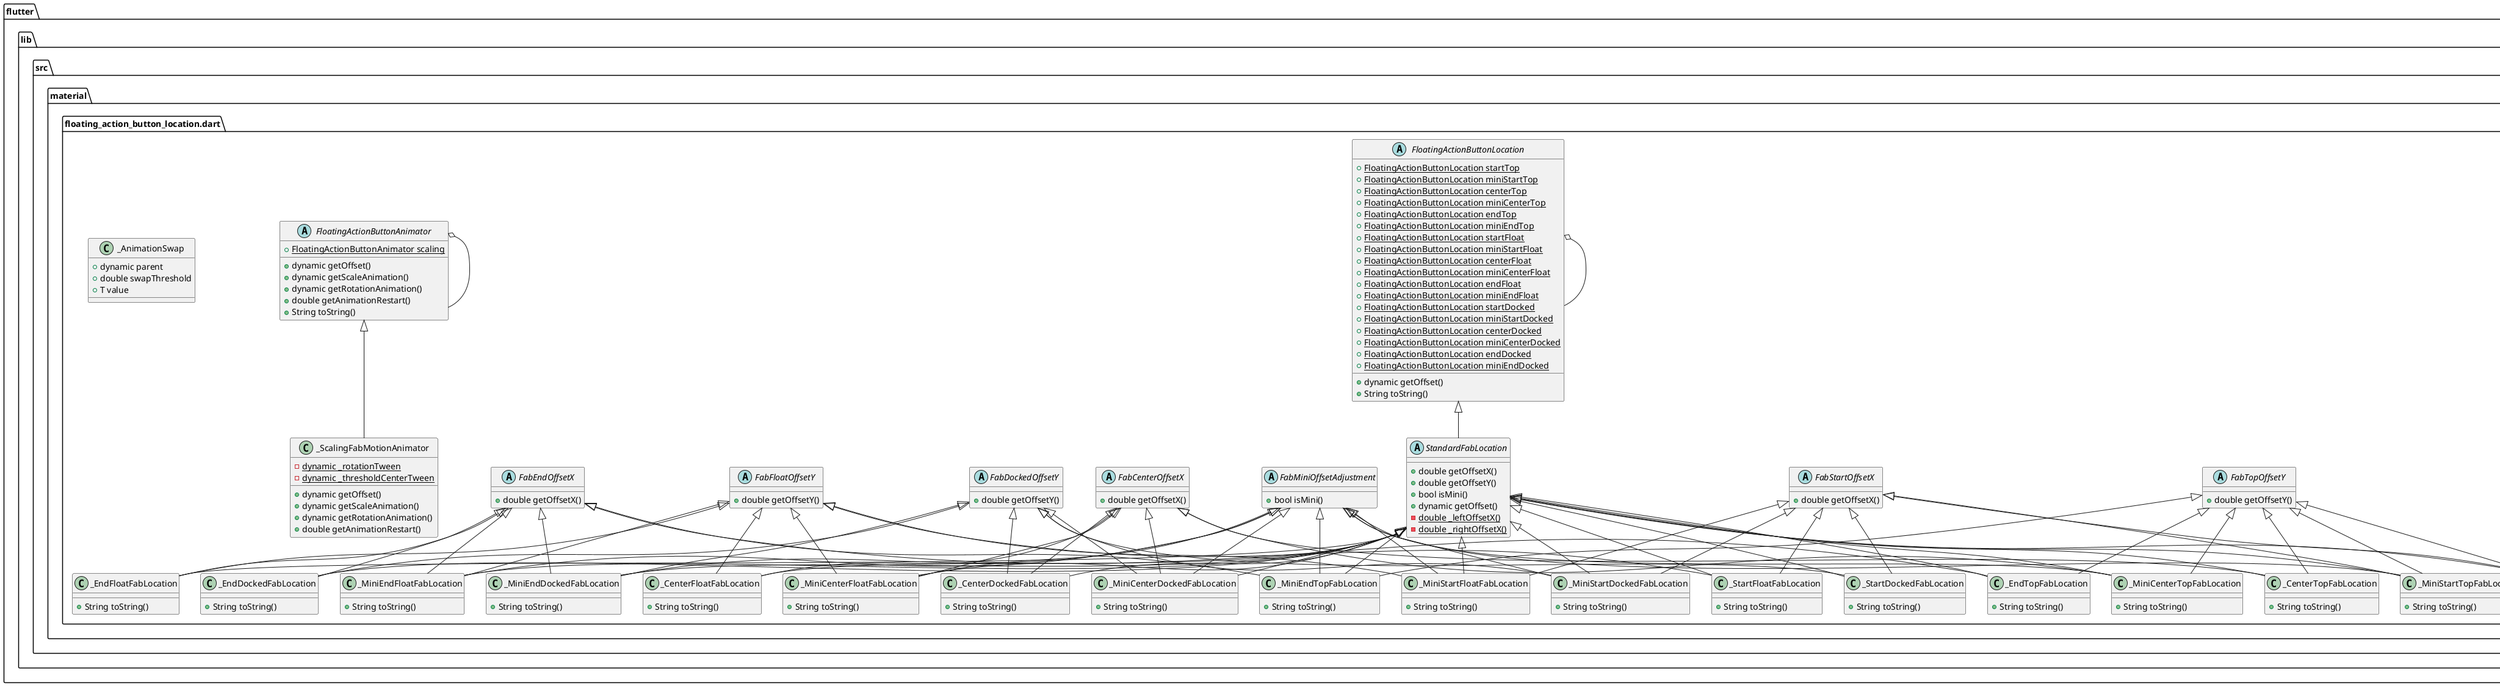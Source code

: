 @startuml
set namespaceSeparator ::

abstract class "flutter::lib::src::material::floating_action_button_location.dart::FloatingActionButtonLocation" {
  {static} +FloatingActionButtonLocation startTop
  {static} +FloatingActionButtonLocation miniStartTop
  {static} +FloatingActionButtonLocation centerTop
  {static} +FloatingActionButtonLocation miniCenterTop
  {static} +FloatingActionButtonLocation endTop
  {static} +FloatingActionButtonLocation miniEndTop
  {static} +FloatingActionButtonLocation startFloat
  {static} +FloatingActionButtonLocation miniStartFloat
  {static} +FloatingActionButtonLocation centerFloat
  {static} +FloatingActionButtonLocation miniCenterFloat
  {static} +FloatingActionButtonLocation endFloat
  {static} +FloatingActionButtonLocation miniEndFloat
  {static} +FloatingActionButtonLocation startDocked
  {static} +FloatingActionButtonLocation miniStartDocked
  {static} +FloatingActionButtonLocation centerDocked
  {static} +FloatingActionButtonLocation miniCenterDocked
  {static} +FloatingActionButtonLocation endDocked
  {static} +FloatingActionButtonLocation miniEndDocked
  +dynamic getOffset()
  +String toString()
}

"flutter::lib::src::material::floating_action_button_location.dart::FloatingActionButtonLocation" o-- "flutter::lib::src::material::floating_action_button_location.dart::FloatingActionButtonLocation"

abstract class "flutter::lib::src::material::floating_action_button_location.dart::StandardFabLocation" {
  +double getOffsetX()
  +double getOffsetY()
  +bool isMini()
  +dynamic getOffset()
  {static} -double _leftOffsetX()
  {static} -double _rightOffsetX()
}

"flutter::lib::src::material::floating_action_button_location.dart::FloatingActionButtonLocation" <|-- "flutter::lib::src::material::floating_action_button_location.dart::StandardFabLocation"

class "flutter::lib::src::material::floating_action_button_location.dart::_StartTopFabLocation" {
  +String toString()
}

"flutter::lib::src::material::floating_action_button_location.dart::StandardFabLocation" <|-- "flutter::lib::src::material::floating_action_button_location.dart::_StartTopFabLocation"
"flutter::lib::src::material::floating_action_button_location.dart::FabStartOffsetX" <|-- "flutter::lib::src::material::floating_action_button_location.dart::_StartTopFabLocation"
"flutter::lib::src::material::floating_action_button_location.dart::FabTopOffsetY" <|-- "flutter::lib::src::material::floating_action_button_location.dart::_StartTopFabLocation"

class "flutter::lib::src::material::floating_action_button_location.dart::_MiniStartTopFabLocation" {
  +String toString()
}

"flutter::lib::src::material::floating_action_button_location.dart::StandardFabLocation" <|-- "flutter::lib::src::material::floating_action_button_location.dart::_MiniStartTopFabLocation"
"flutter::lib::src::material::floating_action_button_location.dart::FabMiniOffsetAdjustment" <|-- "flutter::lib::src::material::floating_action_button_location.dart::_MiniStartTopFabLocation"
"flutter::lib::src::material::floating_action_button_location.dart::FabStartOffsetX" <|-- "flutter::lib::src::material::floating_action_button_location.dart::_MiniStartTopFabLocation"
"flutter::lib::src::material::floating_action_button_location.dart::FabTopOffsetY" <|-- "flutter::lib::src::material::floating_action_button_location.dart::_MiniStartTopFabLocation"

class "flutter::lib::src::material::floating_action_button_location.dart::_CenterTopFabLocation" {
  +String toString()
}

"flutter::lib::src::material::floating_action_button_location.dart::StandardFabLocation" <|-- "flutter::lib::src::material::floating_action_button_location.dart::_CenterTopFabLocation"
"flutter::lib::src::material::floating_action_button_location.dart::FabCenterOffsetX" <|-- "flutter::lib::src::material::floating_action_button_location.dart::_CenterTopFabLocation"
"flutter::lib::src::material::floating_action_button_location.dart::FabTopOffsetY" <|-- "flutter::lib::src::material::floating_action_button_location.dart::_CenterTopFabLocation"

class "flutter::lib::src::material::floating_action_button_location.dart::_MiniCenterTopFabLocation" {
  +String toString()
}

"flutter::lib::src::material::floating_action_button_location.dart::StandardFabLocation" <|-- "flutter::lib::src::material::floating_action_button_location.dart::_MiniCenterTopFabLocation"
"flutter::lib::src::material::floating_action_button_location.dart::FabMiniOffsetAdjustment" <|-- "flutter::lib::src::material::floating_action_button_location.dart::_MiniCenterTopFabLocation"
"flutter::lib::src::material::floating_action_button_location.dart::FabCenterOffsetX" <|-- "flutter::lib::src::material::floating_action_button_location.dart::_MiniCenterTopFabLocation"
"flutter::lib::src::material::floating_action_button_location.dart::FabTopOffsetY" <|-- "flutter::lib::src::material::floating_action_button_location.dart::_MiniCenterTopFabLocation"

class "flutter::lib::src::material::floating_action_button_location.dart::_EndTopFabLocation" {
  +String toString()
}

"flutter::lib::src::material::floating_action_button_location.dart::StandardFabLocation" <|-- "flutter::lib::src::material::floating_action_button_location.dart::_EndTopFabLocation"
"flutter::lib::src::material::floating_action_button_location.dart::FabEndOffsetX" <|-- "flutter::lib::src::material::floating_action_button_location.dart::_EndTopFabLocation"
"flutter::lib::src::material::floating_action_button_location.dart::FabTopOffsetY" <|-- "flutter::lib::src::material::floating_action_button_location.dart::_EndTopFabLocation"

class "flutter::lib::src::material::floating_action_button_location.dart::_MiniEndTopFabLocation" {
  +String toString()
}

"flutter::lib::src::material::floating_action_button_location.dart::StandardFabLocation" <|-- "flutter::lib::src::material::floating_action_button_location.dart::_MiniEndTopFabLocation"
"flutter::lib::src::material::floating_action_button_location.dart::FabMiniOffsetAdjustment" <|-- "flutter::lib::src::material::floating_action_button_location.dart::_MiniEndTopFabLocation"
"flutter::lib::src::material::floating_action_button_location.dart::FabEndOffsetX" <|-- "flutter::lib::src::material::floating_action_button_location.dart::_MiniEndTopFabLocation"
"flutter::lib::src::material::floating_action_button_location.dart::FabTopOffsetY" <|-- "flutter::lib::src::material::floating_action_button_location.dart::_MiniEndTopFabLocation"

class "flutter::lib::src::material::floating_action_button_location.dart::_StartFloatFabLocation" {
  +String toString()
}

"flutter::lib::src::material::floating_action_button_location.dart::StandardFabLocation" <|-- "flutter::lib::src::material::floating_action_button_location.dart::_StartFloatFabLocation"
"flutter::lib::src::material::floating_action_button_location.dart::FabStartOffsetX" <|-- "flutter::lib::src::material::floating_action_button_location.dart::_StartFloatFabLocation"
"flutter::lib::src::material::floating_action_button_location.dart::FabFloatOffsetY" <|-- "flutter::lib::src::material::floating_action_button_location.dart::_StartFloatFabLocation"

class "flutter::lib::src::material::floating_action_button_location.dart::_MiniStartFloatFabLocation" {
  +String toString()
}

"flutter::lib::src::material::floating_action_button_location.dart::StandardFabLocation" <|-- "flutter::lib::src::material::floating_action_button_location.dart::_MiniStartFloatFabLocation"
"flutter::lib::src::material::floating_action_button_location.dart::FabMiniOffsetAdjustment" <|-- "flutter::lib::src::material::floating_action_button_location.dart::_MiniStartFloatFabLocation"
"flutter::lib::src::material::floating_action_button_location.dart::FabStartOffsetX" <|-- "flutter::lib::src::material::floating_action_button_location.dart::_MiniStartFloatFabLocation"
"flutter::lib::src::material::floating_action_button_location.dart::FabFloatOffsetY" <|-- "flutter::lib::src::material::floating_action_button_location.dart::_MiniStartFloatFabLocation"

class "flutter::lib::src::material::floating_action_button_location.dart::_CenterFloatFabLocation" {
  +String toString()
}

"flutter::lib::src::material::floating_action_button_location.dart::StandardFabLocation" <|-- "flutter::lib::src::material::floating_action_button_location.dart::_CenterFloatFabLocation"
"flutter::lib::src::material::floating_action_button_location.dart::FabCenterOffsetX" <|-- "flutter::lib::src::material::floating_action_button_location.dart::_CenterFloatFabLocation"
"flutter::lib::src::material::floating_action_button_location.dart::FabFloatOffsetY" <|-- "flutter::lib::src::material::floating_action_button_location.dart::_CenterFloatFabLocation"

class "flutter::lib::src::material::floating_action_button_location.dart::_MiniCenterFloatFabLocation" {
  +String toString()
}

"flutter::lib::src::material::floating_action_button_location.dart::StandardFabLocation" <|-- "flutter::lib::src::material::floating_action_button_location.dart::_MiniCenterFloatFabLocation"
"flutter::lib::src::material::floating_action_button_location.dart::FabMiniOffsetAdjustment" <|-- "flutter::lib::src::material::floating_action_button_location.dart::_MiniCenterFloatFabLocation"
"flutter::lib::src::material::floating_action_button_location.dart::FabCenterOffsetX" <|-- "flutter::lib::src::material::floating_action_button_location.dart::_MiniCenterFloatFabLocation"
"flutter::lib::src::material::floating_action_button_location.dart::FabFloatOffsetY" <|-- "flutter::lib::src::material::floating_action_button_location.dart::_MiniCenterFloatFabLocation"

class "flutter::lib::src::material::floating_action_button_location.dart::_EndFloatFabLocation" {
  +String toString()
}

"flutter::lib::src::material::floating_action_button_location.dart::StandardFabLocation" <|-- "flutter::lib::src::material::floating_action_button_location.dart::_EndFloatFabLocation"
"flutter::lib::src::material::floating_action_button_location.dart::FabEndOffsetX" <|-- "flutter::lib::src::material::floating_action_button_location.dart::_EndFloatFabLocation"
"flutter::lib::src::material::floating_action_button_location.dart::FabFloatOffsetY" <|-- "flutter::lib::src::material::floating_action_button_location.dart::_EndFloatFabLocation"

class "flutter::lib::src::material::floating_action_button_location.dart::_MiniEndFloatFabLocation" {
  +String toString()
}

"flutter::lib::src::material::floating_action_button_location.dart::StandardFabLocation" <|-- "flutter::lib::src::material::floating_action_button_location.dart::_MiniEndFloatFabLocation"
"flutter::lib::src::material::floating_action_button_location.dart::FabMiniOffsetAdjustment" <|-- "flutter::lib::src::material::floating_action_button_location.dart::_MiniEndFloatFabLocation"
"flutter::lib::src::material::floating_action_button_location.dart::FabEndOffsetX" <|-- "flutter::lib::src::material::floating_action_button_location.dart::_MiniEndFloatFabLocation"
"flutter::lib::src::material::floating_action_button_location.dart::FabFloatOffsetY" <|-- "flutter::lib::src::material::floating_action_button_location.dart::_MiniEndFloatFabLocation"

class "flutter::lib::src::material::floating_action_button_location.dart::_StartDockedFabLocation" {
  +String toString()
}

"flutter::lib::src::material::floating_action_button_location.dart::StandardFabLocation" <|-- "flutter::lib::src::material::floating_action_button_location.dart::_StartDockedFabLocation"
"flutter::lib::src::material::floating_action_button_location.dart::FabStartOffsetX" <|-- "flutter::lib::src::material::floating_action_button_location.dart::_StartDockedFabLocation"
"flutter::lib::src::material::floating_action_button_location.dart::FabDockedOffsetY" <|-- "flutter::lib::src::material::floating_action_button_location.dart::_StartDockedFabLocation"

class "flutter::lib::src::material::floating_action_button_location.dart::_MiniStartDockedFabLocation" {
  +String toString()
}

"flutter::lib::src::material::floating_action_button_location.dart::StandardFabLocation" <|-- "flutter::lib::src::material::floating_action_button_location.dart::_MiniStartDockedFabLocation"
"flutter::lib::src::material::floating_action_button_location.dart::FabMiniOffsetAdjustment" <|-- "flutter::lib::src::material::floating_action_button_location.dart::_MiniStartDockedFabLocation"
"flutter::lib::src::material::floating_action_button_location.dart::FabStartOffsetX" <|-- "flutter::lib::src::material::floating_action_button_location.dart::_MiniStartDockedFabLocation"
"flutter::lib::src::material::floating_action_button_location.dart::FabDockedOffsetY" <|-- "flutter::lib::src::material::floating_action_button_location.dart::_MiniStartDockedFabLocation"

class "flutter::lib::src::material::floating_action_button_location.dart::_CenterDockedFabLocation" {
  +String toString()
}

"flutter::lib::src::material::floating_action_button_location.dart::StandardFabLocation" <|-- "flutter::lib::src::material::floating_action_button_location.dart::_CenterDockedFabLocation"
"flutter::lib::src::material::floating_action_button_location.dart::FabCenterOffsetX" <|-- "flutter::lib::src::material::floating_action_button_location.dart::_CenterDockedFabLocation"
"flutter::lib::src::material::floating_action_button_location.dart::FabDockedOffsetY" <|-- "flutter::lib::src::material::floating_action_button_location.dart::_CenterDockedFabLocation"

class "flutter::lib::src::material::floating_action_button_location.dart::_MiniCenterDockedFabLocation" {
  +String toString()
}

"flutter::lib::src::material::floating_action_button_location.dart::StandardFabLocation" <|-- "flutter::lib::src::material::floating_action_button_location.dart::_MiniCenterDockedFabLocation"
"flutter::lib::src::material::floating_action_button_location.dart::FabMiniOffsetAdjustment" <|-- "flutter::lib::src::material::floating_action_button_location.dart::_MiniCenterDockedFabLocation"
"flutter::lib::src::material::floating_action_button_location.dart::FabCenterOffsetX" <|-- "flutter::lib::src::material::floating_action_button_location.dart::_MiniCenterDockedFabLocation"
"flutter::lib::src::material::floating_action_button_location.dart::FabDockedOffsetY" <|-- "flutter::lib::src::material::floating_action_button_location.dart::_MiniCenterDockedFabLocation"

class "flutter::lib::src::material::floating_action_button_location.dart::_EndDockedFabLocation" {
  +String toString()
}

"flutter::lib::src::material::floating_action_button_location.dart::StandardFabLocation" <|-- "flutter::lib::src::material::floating_action_button_location.dart::_EndDockedFabLocation"
"flutter::lib::src::material::floating_action_button_location.dart::FabEndOffsetX" <|-- "flutter::lib::src::material::floating_action_button_location.dart::_EndDockedFabLocation"
"flutter::lib::src::material::floating_action_button_location.dart::FabDockedOffsetY" <|-- "flutter::lib::src::material::floating_action_button_location.dart::_EndDockedFabLocation"

class "flutter::lib::src::material::floating_action_button_location.dart::_MiniEndDockedFabLocation" {
  +String toString()
}

"flutter::lib::src::material::floating_action_button_location.dart::StandardFabLocation" <|-- "flutter::lib::src::material::floating_action_button_location.dart::_MiniEndDockedFabLocation"
"flutter::lib::src::material::floating_action_button_location.dart::FabMiniOffsetAdjustment" <|-- "flutter::lib::src::material::floating_action_button_location.dart::_MiniEndDockedFabLocation"
"flutter::lib::src::material::floating_action_button_location.dart::FabEndOffsetX" <|-- "flutter::lib::src::material::floating_action_button_location.dart::_MiniEndDockedFabLocation"
"flutter::lib::src::material::floating_action_button_location.dart::FabDockedOffsetY" <|-- "flutter::lib::src::material::floating_action_button_location.dart::_MiniEndDockedFabLocation"

abstract class "flutter::lib::src::material::floating_action_button_location.dart::FloatingActionButtonAnimator" {
  {static} +FloatingActionButtonAnimator scaling
  +dynamic getOffset()
  +dynamic getScaleAnimation()
  +dynamic getRotationAnimation()
  +double getAnimationRestart()
  +String toString()
}

"flutter::lib::src::material::floating_action_button_location.dart::FloatingActionButtonAnimator" o-- "flutter::lib::src::material::floating_action_button_location.dart::FloatingActionButtonAnimator"

class "flutter::lib::src::material::floating_action_button_location.dart::_ScalingFabMotionAnimator" {
  {static} -dynamic _rotationTween
  {static} -dynamic _thresholdCenterTween
  +dynamic getOffset()
  +dynamic getScaleAnimation()
  +dynamic getRotationAnimation()
  +double getAnimationRestart()
}

"flutter::lib::src::material::floating_action_button_location.dart::FloatingActionButtonAnimator" <|-- "flutter::lib::src::material::floating_action_button_location.dart::_ScalingFabMotionAnimator"

class "flutter::lib::src::material::floating_action_button_location.dart::_AnimationSwap" {
  +dynamic parent
  +double swapThreshold
  +T value
}

abstract class "flutter::lib::src::material::floating_action_button_location.dart::FabTopOffsetY" {
  +double getOffsetY()
}

abstract class "flutter::lib::src::material::floating_action_button_location.dart::FabFloatOffsetY" {
  +double getOffsetY()
}

abstract class "flutter::lib::src::material::floating_action_button_location.dart::FabDockedOffsetY" {
  +double getOffsetY()
}

abstract class "flutter::lib::src::material::floating_action_button_location.dart::FabStartOffsetX" {
  +double getOffsetX()
}

abstract class "flutter::lib::src::material::floating_action_button_location.dart::FabCenterOffsetX" {
  +double getOffsetX()
}

abstract class "flutter::lib::src::material::floating_action_button_location.dart::FabEndOffsetX" {
  +double getOffsetX()
}

abstract class "flutter::lib::src::material::floating_action_button_location.dart::FabMiniOffsetAdjustment" {
  +bool isMini()
}


@enduml